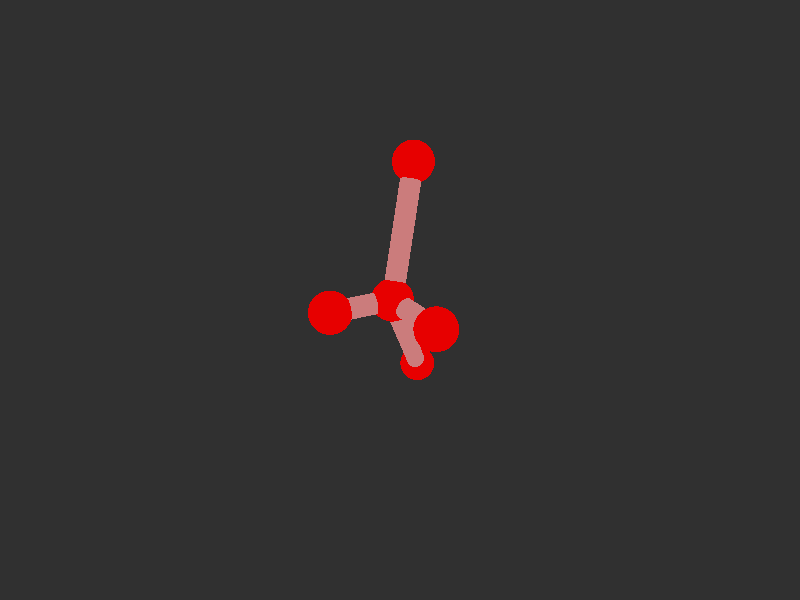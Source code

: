#version 3.7; 
    global_settings { assumed_gamma 1.0 }
    

    camera {
    location  <20, 20, 20>
    right     x*image_width/image_height
    look_at   <0, 0, 0>
    angle 58
    }

    background { color rgb<1,1,1>*0.03 }


    light_source { <-20, 30, -25> color red 0.6 green 0.6 blue 0.6 }
    light_source { < 20, 30, -25> color red 0.6 green 0.6 blue 0.6 }
    
    #declare m = 1;
    union {

    union {
    sphere { m*<0.8931151522859455,0.6401959610258889,0.39393664466461203>, 1 }        
    sphere {  m*<1.1366293278829844,0.6945215578818109,3.3835413446931417>, 1 }
    sphere {  m*<3.6298765169455205,0.6945215578818107,-0.8337408637974764>, 1 }
    sphere {  m*<-2.493592734839714,5.849346033796787,-1.608497711359888>, 1}
    sphere { m*<-3.853354754741581,-7.701836884211531,-2.4118115756111775>, 1 }    

        pigment { color rgb<0.8,0,0>  }
    finish { ambient 0.1 diffuse 0.7 phong 1 }
    }    
    union {
    cylinder { m*<1.1366293278829844,0.6945215578818109,3.3835413446931417>, <0.8931151522859455,0.6401959610258889,0.39393664466461203>, 0.5 }
    cylinder { m*<3.6298765169455205,0.6945215578818107,-0.8337408637974764>, <0.8931151522859455,0.6401959610258889,0.39393664466461203>, 0.5}
    cylinder { m*<-2.493592734839714,5.849346033796787,-1.608497711359888>, <0.8931151522859455,0.6401959610258889,0.39393664466461203>, 0.5 }
    cylinder {  m*<-3.853354754741581,-7.701836884211531,-2.4118115756111775>, <0.8931151522859455,0.6401959610258889,0.39393664466461203>, 0.5}

    pigment { color rgb<0.6,.2,.2>  }
    finish { ambient 0.1 diffuse 0.7 phong 1 }    
    }
    
    // rotate <0, 0, 0>
    }
    #version 3.7; 
    global_settings { assumed_gamma 1.0 }
    

    camera {
    location  <20, 20, 20>
    right     x*image_width/image_height
    look_at   <0, 0, 0>
    angle 58
    }

    background { color rgb<1,1,1>*0.03 }


    light_source { <-20, 30, -25> color red 0.6 green 0.6 blue 0.6 }
    light_source { < 20, 30, -25> color red 0.6 green 0.6 blue 0.6 }
    
    #declare m = 1;
    union {

    union {
    sphere { m*<0.8931151522859455,0.6401959610258889,0.39393664466461203>, 1 }        
    sphere {  m*<1.1366293278829844,0.6945215578818109,3.3835413446931417>, 1 }
    sphere {  m*<3.6298765169455205,0.6945215578818107,-0.8337408637974764>, 1 }
    sphere {  m*<-2.493592734839714,5.849346033796787,-1.608497711359888>, 1}
    sphere { m*<-3.853354754741581,-7.701836884211531,-2.4118115756111775>, 1 }    

        pigment { color rgb<0.8,0,0>  }
    finish { ambient 0.1 diffuse 0.7 phong 1 }
    }    
    union {
    cylinder { m*<1.1366293278829844,0.6945215578818109,3.3835413446931417>, <0.8931151522859455,0.6401959610258889,0.39393664466461203>, 0.5 }
    cylinder { m*<3.6298765169455205,0.6945215578818107,-0.8337408637974764>, <0.8931151522859455,0.6401959610258889,0.39393664466461203>, 0.5}
    cylinder { m*<-2.493592734839714,5.849346033796787,-1.608497711359888>, <0.8931151522859455,0.6401959610258889,0.39393664466461203>, 0.5 }
    cylinder {  m*<-3.853354754741581,-7.701836884211531,-2.4118115756111775>, <0.8931151522859455,0.6401959610258889,0.39393664466461203>, 0.5}

    pigment { color rgb<0.6,.2,.2>  }
    finish { ambient 0.1 diffuse 0.7 phong 1 }    
    }
    
    // rotate <0, 0, 0>
    }
    